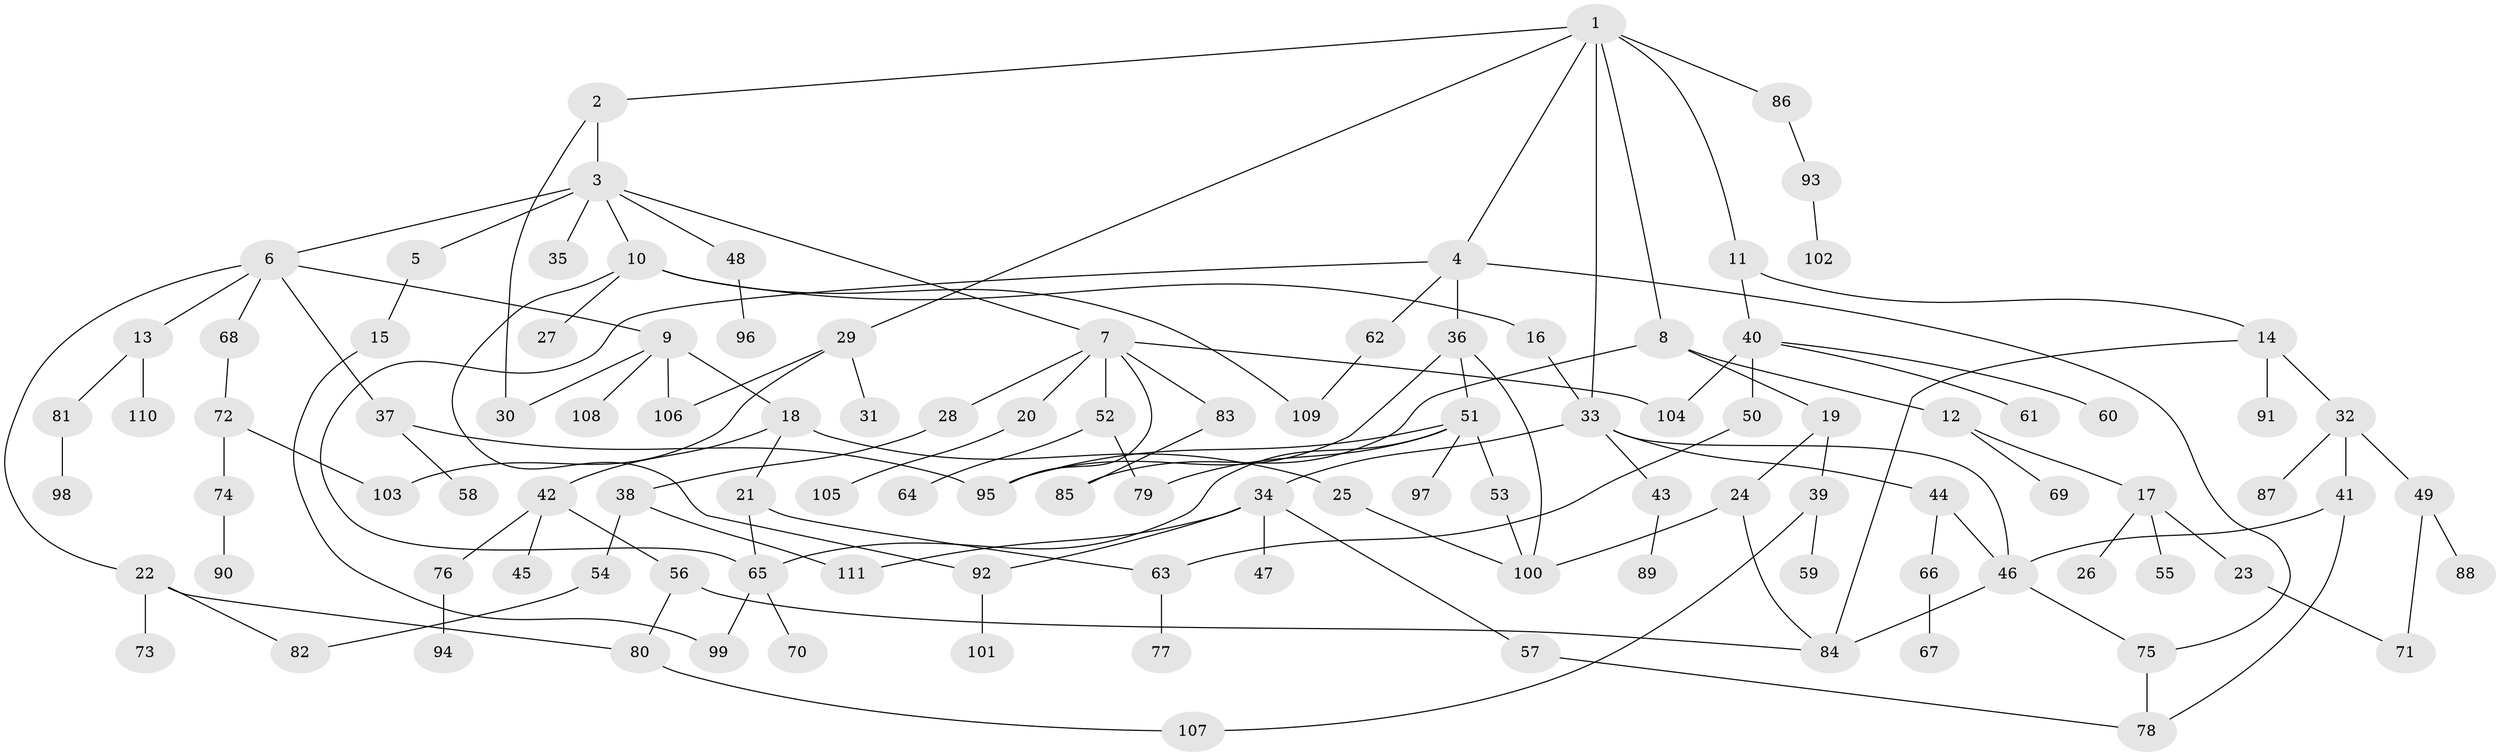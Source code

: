// coarse degree distribution, {9: 0.014084507042253521, 3: 0.19718309859154928, 6: 0.056338028169014086, 8: 0.014084507042253521, 2: 0.2535211267605634, 7: 0.028169014084507043, 5: 0.056338028169014086, 4: 0.08450704225352113, 1: 0.29577464788732394}
// Generated by graph-tools (version 1.1) at 2025/41/03/06/25 10:41:28]
// undirected, 111 vertices, 142 edges
graph export_dot {
graph [start="1"]
  node [color=gray90,style=filled];
  1;
  2;
  3;
  4;
  5;
  6;
  7;
  8;
  9;
  10;
  11;
  12;
  13;
  14;
  15;
  16;
  17;
  18;
  19;
  20;
  21;
  22;
  23;
  24;
  25;
  26;
  27;
  28;
  29;
  30;
  31;
  32;
  33;
  34;
  35;
  36;
  37;
  38;
  39;
  40;
  41;
  42;
  43;
  44;
  45;
  46;
  47;
  48;
  49;
  50;
  51;
  52;
  53;
  54;
  55;
  56;
  57;
  58;
  59;
  60;
  61;
  62;
  63;
  64;
  65;
  66;
  67;
  68;
  69;
  70;
  71;
  72;
  73;
  74;
  75;
  76;
  77;
  78;
  79;
  80;
  81;
  82;
  83;
  84;
  85;
  86;
  87;
  88;
  89;
  90;
  91;
  92;
  93;
  94;
  95;
  96;
  97;
  98;
  99;
  100;
  101;
  102;
  103;
  104;
  105;
  106;
  107;
  108;
  109;
  110;
  111;
  1 -- 2;
  1 -- 4;
  1 -- 8;
  1 -- 11;
  1 -- 29;
  1 -- 86;
  1 -- 33;
  2 -- 3;
  2 -- 30;
  3 -- 5;
  3 -- 6;
  3 -- 7;
  3 -- 10;
  3 -- 35;
  3 -- 48;
  4 -- 36;
  4 -- 62;
  4 -- 75;
  4 -- 65;
  5 -- 15;
  6 -- 9;
  6 -- 13;
  6 -- 22;
  6 -- 37;
  6 -- 68;
  7 -- 20;
  7 -- 28;
  7 -- 52;
  7 -- 83;
  7 -- 104;
  7 -- 95;
  8 -- 12;
  8 -- 19;
  8 -- 85;
  9 -- 18;
  9 -- 106;
  9 -- 108;
  9 -- 30;
  10 -- 16;
  10 -- 27;
  10 -- 109;
  10 -- 92;
  11 -- 14;
  11 -- 40;
  12 -- 17;
  12 -- 69;
  13 -- 81;
  13 -- 110;
  14 -- 32;
  14 -- 91;
  14 -- 84;
  15 -- 99;
  16 -- 33;
  17 -- 23;
  17 -- 26;
  17 -- 55;
  18 -- 21;
  18 -- 25;
  18 -- 42;
  19 -- 24;
  19 -- 39;
  20 -- 105;
  21 -- 63;
  21 -- 65;
  22 -- 73;
  22 -- 80;
  22 -- 82;
  23 -- 71;
  24 -- 100;
  24 -- 84;
  25 -- 100;
  28 -- 38;
  29 -- 31;
  29 -- 103;
  29 -- 106;
  32 -- 41;
  32 -- 49;
  32 -- 87;
  33 -- 34;
  33 -- 43;
  33 -- 44;
  33 -- 46;
  34 -- 47;
  34 -- 57;
  34 -- 92;
  34 -- 111;
  36 -- 51;
  36 -- 95;
  36 -- 100;
  37 -- 58;
  37 -- 95;
  38 -- 54;
  38 -- 111;
  39 -- 59;
  39 -- 107;
  40 -- 50;
  40 -- 60;
  40 -- 61;
  40 -- 104;
  41 -- 78;
  41 -- 46;
  42 -- 45;
  42 -- 56;
  42 -- 76;
  43 -- 89;
  44 -- 66;
  44 -- 46;
  46 -- 75;
  46 -- 84;
  48 -- 96;
  49 -- 88;
  49 -- 71;
  50 -- 63;
  51 -- 53;
  51 -- 65;
  51 -- 97;
  51 -- 95;
  51 -- 79;
  52 -- 64;
  52 -- 79;
  53 -- 100;
  54 -- 82;
  56 -- 84;
  56 -- 80;
  57 -- 78;
  62 -- 109;
  63 -- 77;
  65 -- 70;
  65 -- 99;
  66 -- 67;
  68 -- 72;
  72 -- 74;
  72 -- 103;
  74 -- 90;
  75 -- 78;
  76 -- 94;
  80 -- 107;
  81 -- 98;
  83 -- 85;
  86 -- 93;
  92 -- 101;
  93 -- 102;
}
